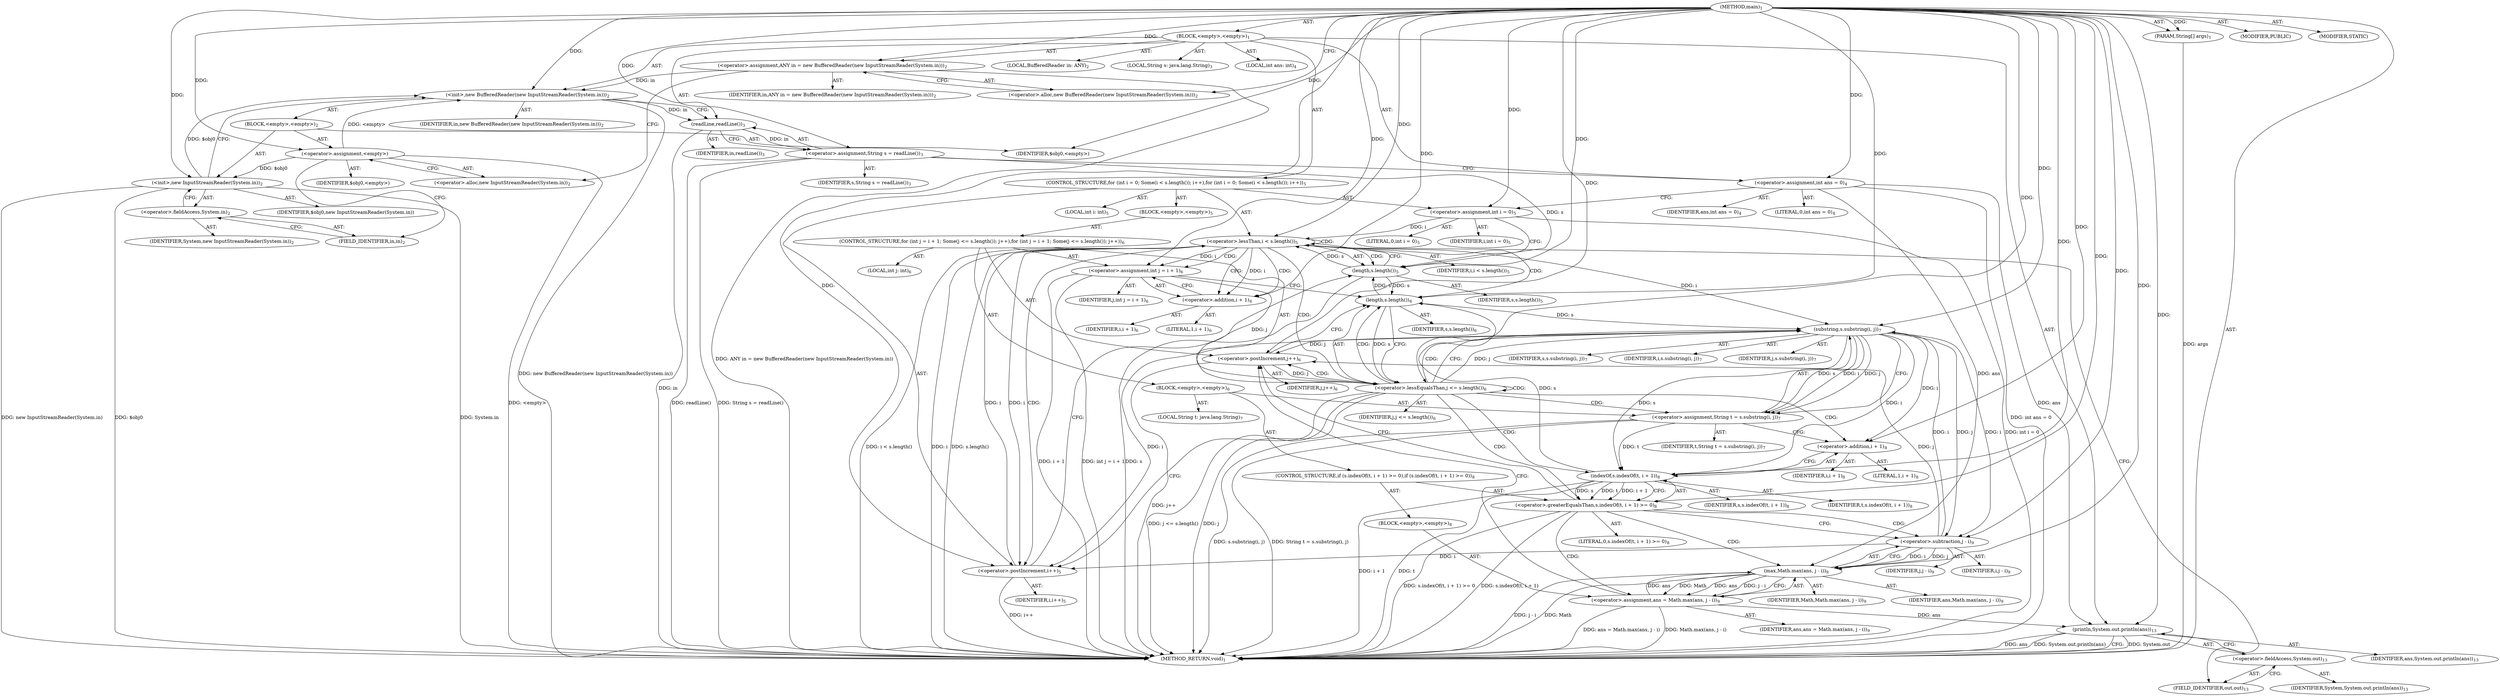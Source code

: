 digraph "main" {  
"19" [label = <(METHOD,main)<SUB>1</SUB>> ]
"20" [label = <(PARAM,String[] args)<SUB>1</SUB>> ]
"21" [label = <(BLOCK,&lt;empty&gt;,&lt;empty&gt;)<SUB>1</SUB>> ]
"4" [label = <(LOCAL,BufferedReader in: ANY)<SUB>2</SUB>> ]
"22" [label = <(&lt;operator&gt;.assignment,ANY in = new BufferedReader(new InputStreamReader(System.in)))<SUB>2</SUB>> ]
"23" [label = <(IDENTIFIER,in,ANY in = new BufferedReader(new InputStreamReader(System.in)))<SUB>2</SUB>> ]
"24" [label = <(&lt;operator&gt;.alloc,new BufferedReader(new InputStreamReader(System.in)))<SUB>2</SUB>> ]
"25" [label = <(&lt;init&gt;,new BufferedReader(new InputStreamReader(System.in)))<SUB>2</SUB>> ]
"3" [label = <(IDENTIFIER,in,new BufferedReader(new InputStreamReader(System.in)))<SUB>2</SUB>> ]
"26" [label = <(BLOCK,&lt;empty&gt;,&lt;empty&gt;)<SUB>2</SUB>> ]
"27" [label = <(&lt;operator&gt;.assignment,&lt;empty&gt;)> ]
"28" [label = <(IDENTIFIER,$obj0,&lt;empty&gt;)> ]
"29" [label = <(&lt;operator&gt;.alloc,new InputStreamReader(System.in))<SUB>2</SUB>> ]
"30" [label = <(&lt;init&gt;,new InputStreamReader(System.in))<SUB>2</SUB>> ]
"31" [label = <(IDENTIFIER,$obj0,new InputStreamReader(System.in))> ]
"32" [label = <(&lt;operator&gt;.fieldAccess,System.in)<SUB>2</SUB>> ]
"33" [label = <(IDENTIFIER,System,new InputStreamReader(System.in))<SUB>2</SUB>> ]
"34" [label = <(FIELD_IDENTIFIER,in,in)<SUB>2</SUB>> ]
"35" [label = <(IDENTIFIER,$obj0,&lt;empty&gt;)> ]
"36" [label = <(LOCAL,String s: java.lang.String)<SUB>3</SUB>> ]
"37" [label = <(&lt;operator&gt;.assignment,String s = readLine())<SUB>3</SUB>> ]
"38" [label = <(IDENTIFIER,s,String s = readLine())<SUB>3</SUB>> ]
"39" [label = <(readLine,readLine())<SUB>3</SUB>> ]
"40" [label = <(IDENTIFIER,in,readLine())<SUB>3</SUB>> ]
"41" [label = <(LOCAL,int ans: int)<SUB>4</SUB>> ]
"42" [label = <(&lt;operator&gt;.assignment,int ans = 0)<SUB>4</SUB>> ]
"43" [label = <(IDENTIFIER,ans,int ans = 0)<SUB>4</SUB>> ]
"44" [label = <(LITERAL,0,int ans = 0)<SUB>4</SUB>> ]
"45" [label = <(CONTROL_STRUCTURE,for (int i = 0; Some(i &lt; s.length()); i++),for (int i = 0; Some(i &lt; s.length()); i++))<SUB>5</SUB>> ]
"46" [label = <(LOCAL,int i: int)<SUB>5</SUB>> ]
"47" [label = <(&lt;operator&gt;.assignment,int i = 0)<SUB>5</SUB>> ]
"48" [label = <(IDENTIFIER,i,int i = 0)<SUB>5</SUB>> ]
"49" [label = <(LITERAL,0,int i = 0)<SUB>5</SUB>> ]
"50" [label = <(&lt;operator&gt;.lessThan,i &lt; s.length())<SUB>5</SUB>> ]
"51" [label = <(IDENTIFIER,i,i &lt; s.length())<SUB>5</SUB>> ]
"52" [label = <(length,s.length())<SUB>5</SUB>> ]
"53" [label = <(IDENTIFIER,s,s.length())<SUB>5</SUB>> ]
"54" [label = <(&lt;operator&gt;.postIncrement,i++)<SUB>5</SUB>> ]
"55" [label = <(IDENTIFIER,i,i++)<SUB>5</SUB>> ]
"56" [label = <(BLOCK,&lt;empty&gt;,&lt;empty&gt;)<SUB>5</SUB>> ]
"57" [label = <(CONTROL_STRUCTURE,for (int j = i + 1; Some(j &lt;= s.length()); j++),for (int j = i + 1; Some(j &lt;= s.length()); j++))<SUB>6</SUB>> ]
"58" [label = <(LOCAL,int j: int)<SUB>6</SUB>> ]
"59" [label = <(&lt;operator&gt;.assignment,int j = i + 1)<SUB>6</SUB>> ]
"60" [label = <(IDENTIFIER,j,int j = i + 1)<SUB>6</SUB>> ]
"61" [label = <(&lt;operator&gt;.addition,i + 1)<SUB>6</SUB>> ]
"62" [label = <(IDENTIFIER,i,i + 1)<SUB>6</SUB>> ]
"63" [label = <(LITERAL,1,i + 1)<SUB>6</SUB>> ]
"64" [label = <(&lt;operator&gt;.lessEqualsThan,j &lt;= s.length())<SUB>6</SUB>> ]
"65" [label = <(IDENTIFIER,j,j &lt;= s.length())<SUB>6</SUB>> ]
"66" [label = <(length,s.length())<SUB>6</SUB>> ]
"67" [label = <(IDENTIFIER,s,s.length())<SUB>6</SUB>> ]
"68" [label = <(&lt;operator&gt;.postIncrement,j++)<SUB>6</SUB>> ]
"69" [label = <(IDENTIFIER,j,j++)<SUB>6</SUB>> ]
"70" [label = <(BLOCK,&lt;empty&gt;,&lt;empty&gt;)<SUB>6</SUB>> ]
"71" [label = <(LOCAL,String t: java.lang.String)<SUB>7</SUB>> ]
"72" [label = <(&lt;operator&gt;.assignment,String t = s.substring(i, j))<SUB>7</SUB>> ]
"73" [label = <(IDENTIFIER,t,String t = s.substring(i, j))<SUB>7</SUB>> ]
"74" [label = <(substring,s.substring(i, j))<SUB>7</SUB>> ]
"75" [label = <(IDENTIFIER,s,s.substring(i, j))<SUB>7</SUB>> ]
"76" [label = <(IDENTIFIER,i,s.substring(i, j))<SUB>7</SUB>> ]
"77" [label = <(IDENTIFIER,j,s.substring(i, j))<SUB>7</SUB>> ]
"78" [label = <(CONTROL_STRUCTURE,if (s.indexOf(t, i + 1) &gt;= 0),if (s.indexOf(t, i + 1) &gt;= 0))<SUB>8</SUB>> ]
"79" [label = <(&lt;operator&gt;.greaterEqualsThan,s.indexOf(t, i + 1) &gt;= 0)<SUB>8</SUB>> ]
"80" [label = <(indexOf,s.indexOf(t, i + 1))<SUB>8</SUB>> ]
"81" [label = <(IDENTIFIER,s,s.indexOf(t, i + 1))<SUB>8</SUB>> ]
"82" [label = <(IDENTIFIER,t,s.indexOf(t, i + 1))<SUB>8</SUB>> ]
"83" [label = <(&lt;operator&gt;.addition,i + 1)<SUB>8</SUB>> ]
"84" [label = <(IDENTIFIER,i,i + 1)<SUB>8</SUB>> ]
"85" [label = <(LITERAL,1,i + 1)<SUB>8</SUB>> ]
"86" [label = <(LITERAL,0,s.indexOf(t, i + 1) &gt;= 0)<SUB>8</SUB>> ]
"87" [label = <(BLOCK,&lt;empty&gt;,&lt;empty&gt;)<SUB>8</SUB>> ]
"88" [label = <(&lt;operator&gt;.assignment,ans = Math.max(ans, j - i))<SUB>9</SUB>> ]
"89" [label = <(IDENTIFIER,ans,ans = Math.max(ans, j - i))<SUB>9</SUB>> ]
"90" [label = <(max,Math.max(ans, j - i))<SUB>9</SUB>> ]
"91" [label = <(IDENTIFIER,Math,Math.max(ans, j - i))<SUB>9</SUB>> ]
"92" [label = <(IDENTIFIER,ans,Math.max(ans, j - i))<SUB>9</SUB>> ]
"93" [label = <(&lt;operator&gt;.subtraction,j - i)<SUB>9</SUB>> ]
"94" [label = <(IDENTIFIER,j,j - i)<SUB>9</SUB>> ]
"95" [label = <(IDENTIFIER,i,j - i)<SUB>9</SUB>> ]
"96" [label = <(println,System.out.println(ans))<SUB>13</SUB>> ]
"97" [label = <(&lt;operator&gt;.fieldAccess,System.out)<SUB>13</SUB>> ]
"98" [label = <(IDENTIFIER,System,System.out.println(ans))<SUB>13</SUB>> ]
"99" [label = <(FIELD_IDENTIFIER,out,out)<SUB>13</SUB>> ]
"100" [label = <(IDENTIFIER,ans,System.out.println(ans))<SUB>13</SUB>> ]
"101" [label = <(MODIFIER,PUBLIC)> ]
"102" [label = <(MODIFIER,STATIC)> ]
"103" [label = <(METHOD_RETURN,void)<SUB>1</SUB>> ]
  "19" -> "20"  [ label = "AST: "] 
  "19" -> "21"  [ label = "AST: "] 
  "19" -> "101"  [ label = "AST: "] 
  "19" -> "102"  [ label = "AST: "] 
  "19" -> "103"  [ label = "AST: "] 
  "21" -> "4"  [ label = "AST: "] 
  "21" -> "22"  [ label = "AST: "] 
  "21" -> "25"  [ label = "AST: "] 
  "21" -> "36"  [ label = "AST: "] 
  "21" -> "37"  [ label = "AST: "] 
  "21" -> "41"  [ label = "AST: "] 
  "21" -> "42"  [ label = "AST: "] 
  "21" -> "45"  [ label = "AST: "] 
  "21" -> "96"  [ label = "AST: "] 
  "22" -> "23"  [ label = "AST: "] 
  "22" -> "24"  [ label = "AST: "] 
  "25" -> "3"  [ label = "AST: "] 
  "25" -> "26"  [ label = "AST: "] 
  "26" -> "27"  [ label = "AST: "] 
  "26" -> "30"  [ label = "AST: "] 
  "26" -> "35"  [ label = "AST: "] 
  "27" -> "28"  [ label = "AST: "] 
  "27" -> "29"  [ label = "AST: "] 
  "30" -> "31"  [ label = "AST: "] 
  "30" -> "32"  [ label = "AST: "] 
  "32" -> "33"  [ label = "AST: "] 
  "32" -> "34"  [ label = "AST: "] 
  "37" -> "38"  [ label = "AST: "] 
  "37" -> "39"  [ label = "AST: "] 
  "39" -> "40"  [ label = "AST: "] 
  "42" -> "43"  [ label = "AST: "] 
  "42" -> "44"  [ label = "AST: "] 
  "45" -> "46"  [ label = "AST: "] 
  "45" -> "47"  [ label = "AST: "] 
  "45" -> "50"  [ label = "AST: "] 
  "45" -> "54"  [ label = "AST: "] 
  "45" -> "56"  [ label = "AST: "] 
  "47" -> "48"  [ label = "AST: "] 
  "47" -> "49"  [ label = "AST: "] 
  "50" -> "51"  [ label = "AST: "] 
  "50" -> "52"  [ label = "AST: "] 
  "52" -> "53"  [ label = "AST: "] 
  "54" -> "55"  [ label = "AST: "] 
  "56" -> "57"  [ label = "AST: "] 
  "57" -> "58"  [ label = "AST: "] 
  "57" -> "59"  [ label = "AST: "] 
  "57" -> "64"  [ label = "AST: "] 
  "57" -> "68"  [ label = "AST: "] 
  "57" -> "70"  [ label = "AST: "] 
  "59" -> "60"  [ label = "AST: "] 
  "59" -> "61"  [ label = "AST: "] 
  "61" -> "62"  [ label = "AST: "] 
  "61" -> "63"  [ label = "AST: "] 
  "64" -> "65"  [ label = "AST: "] 
  "64" -> "66"  [ label = "AST: "] 
  "66" -> "67"  [ label = "AST: "] 
  "68" -> "69"  [ label = "AST: "] 
  "70" -> "71"  [ label = "AST: "] 
  "70" -> "72"  [ label = "AST: "] 
  "70" -> "78"  [ label = "AST: "] 
  "72" -> "73"  [ label = "AST: "] 
  "72" -> "74"  [ label = "AST: "] 
  "74" -> "75"  [ label = "AST: "] 
  "74" -> "76"  [ label = "AST: "] 
  "74" -> "77"  [ label = "AST: "] 
  "78" -> "79"  [ label = "AST: "] 
  "78" -> "87"  [ label = "AST: "] 
  "79" -> "80"  [ label = "AST: "] 
  "79" -> "86"  [ label = "AST: "] 
  "80" -> "81"  [ label = "AST: "] 
  "80" -> "82"  [ label = "AST: "] 
  "80" -> "83"  [ label = "AST: "] 
  "83" -> "84"  [ label = "AST: "] 
  "83" -> "85"  [ label = "AST: "] 
  "87" -> "88"  [ label = "AST: "] 
  "88" -> "89"  [ label = "AST: "] 
  "88" -> "90"  [ label = "AST: "] 
  "90" -> "91"  [ label = "AST: "] 
  "90" -> "92"  [ label = "AST: "] 
  "90" -> "93"  [ label = "AST: "] 
  "93" -> "94"  [ label = "AST: "] 
  "93" -> "95"  [ label = "AST: "] 
  "96" -> "97"  [ label = "AST: "] 
  "96" -> "100"  [ label = "AST: "] 
  "97" -> "98"  [ label = "AST: "] 
  "97" -> "99"  [ label = "AST: "] 
  "22" -> "29"  [ label = "CFG: "] 
  "25" -> "39"  [ label = "CFG: "] 
  "37" -> "42"  [ label = "CFG: "] 
  "42" -> "47"  [ label = "CFG: "] 
  "96" -> "103"  [ label = "CFG: "] 
  "24" -> "22"  [ label = "CFG: "] 
  "39" -> "37"  [ label = "CFG: "] 
  "47" -> "52"  [ label = "CFG: "] 
  "50" -> "61"  [ label = "CFG: "] 
  "50" -> "99"  [ label = "CFG: "] 
  "54" -> "52"  [ label = "CFG: "] 
  "97" -> "96"  [ label = "CFG: "] 
  "27" -> "34"  [ label = "CFG: "] 
  "30" -> "25"  [ label = "CFG: "] 
  "52" -> "50"  [ label = "CFG: "] 
  "99" -> "97"  [ label = "CFG: "] 
  "29" -> "27"  [ label = "CFG: "] 
  "32" -> "30"  [ label = "CFG: "] 
  "59" -> "66"  [ label = "CFG: "] 
  "64" -> "74"  [ label = "CFG: "] 
  "64" -> "54"  [ label = "CFG: "] 
  "68" -> "66"  [ label = "CFG: "] 
  "34" -> "32"  [ label = "CFG: "] 
  "61" -> "59"  [ label = "CFG: "] 
  "66" -> "64"  [ label = "CFG: "] 
  "72" -> "83"  [ label = "CFG: "] 
  "74" -> "72"  [ label = "CFG: "] 
  "79" -> "93"  [ label = "CFG: "] 
  "79" -> "68"  [ label = "CFG: "] 
  "80" -> "79"  [ label = "CFG: "] 
  "88" -> "68"  [ label = "CFG: "] 
  "83" -> "80"  [ label = "CFG: "] 
  "90" -> "88"  [ label = "CFG: "] 
  "93" -> "90"  [ label = "CFG: "] 
  "19" -> "24"  [ label = "CFG: "] 
  "20" -> "103"  [ label = "DDG: args"] 
  "22" -> "103"  [ label = "DDG: ANY in = new BufferedReader(new InputStreamReader(System.in))"] 
  "27" -> "103"  [ label = "DDG: &lt;empty&gt;"] 
  "30" -> "103"  [ label = "DDG: $obj0"] 
  "30" -> "103"  [ label = "DDG: System.in"] 
  "30" -> "103"  [ label = "DDG: new InputStreamReader(System.in)"] 
  "25" -> "103"  [ label = "DDG: new BufferedReader(new InputStreamReader(System.in))"] 
  "39" -> "103"  [ label = "DDG: in"] 
  "37" -> "103"  [ label = "DDG: readLine()"] 
  "37" -> "103"  [ label = "DDG: String s = readLine()"] 
  "42" -> "103"  [ label = "DDG: int ans = 0"] 
  "47" -> "103"  [ label = "DDG: int i = 0"] 
  "50" -> "103"  [ label = "DDG: i"] 
  "52" -> "103"  [ label = "DDG: s"] 
  "50" -> "103"  [ label = "DDG: s.length()"] 
  "50" -> "103"  [ label = "DDG: i &lt; s.length()"] 
  "96" -> "103"  [ label = "DDG: System.out"] 
  "96" -> "103"  [ label = "DDG: ans"] 
  "96" -> "103"  [ label = "DDG: System.out.println(ans)"] 
  "59" -> "103"  [ label = "DDG: i + 1"] 
  "59" -> "103"  [ label = "DDG: int j = i + 1"] 
  "64" -> "103"  [ label = "DDG: j"] 
  "64" -> "103"  [ label = "DDG: j &lt;= s.length()"] 
  "54" -> "103"  [ label = "DDG: i++"] 
  "72" -> "103"  [ label = "DDG: s.substring(i, j)"] 
  "72" -> "103"  [ label = "DDG: String t = s.substring(i, j)"] 
  "80" -> "103"  [ label = "DDG: t"] 
  "80" -> "103"  [ label = "DDG: i + 1"] 
  "79" -> "103"  [ label = "DDG: s.indexOf(t, i + 1)"] 
  "79" -> "103"  [ label = "DDG: s.indexOf(t, i + 1) &gt;= 0"] 
  "90" -> "103"  [ label = "DDG: j - i"] 
  "88" -> "103"  [ label = "DDG: Math.max(ans, j - i)"] 
  "88" -> "103"  [ label = "DDG: ans = Math.max(ans, j - i)"] 
  "68" -> "103"  [ label = "DDG: j++"] 
  "90" -> "103"  [ label = "DDG: Math"] 
  "19" -> "20"  [ label = "DDG: "] 
  "19" -> "22"  [ label = "DDG: "] 
  "39" -> "37"  [ label = "DDG: in"] 
  "19" -> "42"  [ label = "DDG: "] 
  "22" -> "25"  [ label = "DDG: in"] 
  "19" -> "25"  [ label = "DDG: "] 
  "27" -> "25"  [ label = "DDG: &lt;empty&gt;"] 
  "30" -> "25"  [ label = "DDG: $obj0"] 
  "19" -> "47"  [ label = "DDG: "] 
  "42" -> "96"  [ label = "DDG: ans"] 
  "88" -> "96"  [ label = "DDG: ans"] 
  "19" -> "96"  [ label = "DDG: "] 
  "19" -> "27"  [ label = "DDG: "] 
  "19" -> "35"  [ label = "DDG: "] 
  "25" -> "39"  [ label = "DDG: in"] 
  "19" -> "39"  [ label = "DDG: "] 
  "47" -> "50"  [ label = "DDG: i"] 
  "54" -> "50"  [ label = "DDG: i"] 
  "19" -> "50"  [ label = "DDG: "] 
  "52" -> "50"  [ label = "DDG: s"] 
  "93" -> "54"  [ label = "DDG: i"] 
  "19" -> "54"  [ label = "DDG: "] 
  "50" -> "54"  [ label = "DDG: i"] 
  "74" -> "54"  [ label = "DDG: i"] 
  "27" -> "30"  [ label = "DDG: $obj0"] 
  "19" -> "30"  [ label = "DDG: "] 
  "37" -> "52"  [ label = "DDG: s"] 
  "66" -> "52"  [ label = "DDG: s"] 
  "19" -> "52"  [ label = "DDG: "] 
  "50" -> "59"  [ label = "DDG: i"] 
  "19" -> "59"  [ label = "DDG: "] 
  "59" -> "64"  [ label = "DDG: j"] 
  "68" -> "64"  [ label = "DDG: j"] 
  "19" -> "64"  [ label = "DDG: "] 
  "66" -> "64"  [ label = "DDG: s"] 
  "74" -> "68"  [ label = "DDG: j"] 
  "93" -> "68"  [ label = "DDG: j"] 
  "19" -> "68"  [ label = "DDG: "] 
  "74" -> "72"  [ label = "DDG: s"] 
  "74" -> "72"  [ label = "DDG: i"] 
  "74" -> "72"  [ label = "DDG: j"] 
  "50" -> "61"  [ label = "DDG: i"] 
  "19" -> "61"  [ label = "DDG: "] 
  "52" -> "66"  [ label = "DDG: s"] 
  "80" -> "66"  [ label = "DDG: s"] 
  "19" -> "66"  [ label = "DDG: "] 
  "66" -> "74"  [ label = "DDG: s"] 
  "19" -> "74"  [ label = "DDG: "] 
  "93" -> "74"  [ label = "DDG: i"] 
  "50" -> "74"  [ label = "DDG: i"] 
  "64" -> "74"  [ label = "DDG: j"] 
  "80" -> "79"  [ label = "DDG: s"] 
  "80" -> "79"  [ label = "DDG: t"] 
  "80" -> "79"  [ label = "DDG: i + 1"] 
  "19" -> "79"  [ label = "DDG: "] 
  "90" -> "88"  [ label = "DDG: Math"] 
  "90" -> "88"  [ label = "DDG: ans"] 
  "90" -> "88"  [ label = "DDG: j - i"] 
  "74" -> "80"  [ label = "DDG: s"] 
  "19" -> "80"  [ label = "DDG: "] 
  "72" -> "80"  [ label = "DDG: t"] 
  "74" -> "80"  [ label = "DDG: i"] 
  "74" -> "83"  [ label = "DDG: i"] 
  "19" -> "83"  [ label = "DDG: "] 
  "19" -> "90"  [ label = "DDG: "] 
  "42" -> "90"  [ label = "DDG: ans"] 
  "88" -> "90"  [ label = "DDG: ans"] 
  "93" -> "90"  [ label = "DDG: j"] 
  "93" -> "90"  [ label = "DDG: i"] 
  "74" -> "93"  [ label = "DDG: j"] 
  "19" -> "93"  [ label = "DDG: "] 
  "74" -> "93"  [ label = "DDG: i"] 
  "50" -> "61"  [ label = "CDG: "] 
  "50" -> "64"  [ label = "CDG: "] 
  "50" -> "66"  [ label = "CDG: "] 
  "50" -> "52"  [ label = "CDG: "] 
  "50" -> "50"  [ label = "CDG: "] 
  "50" -> "59"  [ label = "CDG: "] 
  "50" -> "54"  [ label = "CDG: "] 
  "64" -> "80"  [ label = "CDG: "] 
  "64" -> "68"  [ label = "CDG: "] 
  "64" -> "64"  [ label = "CDG: "] 
  "64" -> "83"  [ label = "CDG: "] 
  "64" -> "66"  [ label = "CDG: "] 
  "64" -> "72"  [ label = "CDG: "] 
  "64" -> "74"  [ label = "CDG: "] 
  "64" -> "79"  [ label = "CDG: "] 
  "79" -> "88"  [ label = "CDG: "] 
  "79" -> "93"  [ label = "CDG: "] 
  "79" -> "90"  [ label = "CDG: "] 
}
